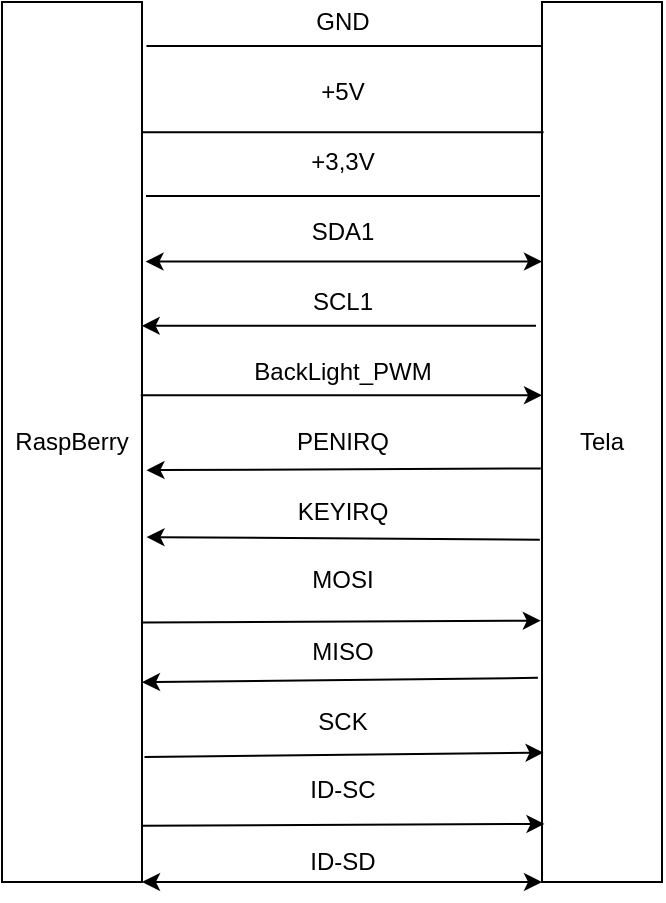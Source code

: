<mxfile version="14.5.1" type="google"><diagram id="hi2-1pyUauURs6KjwQE3" name="Page-1"><mxGraphModel dx="413" dy="214" grid="1" gridSize="10" guides="1" tooltips="1" connect="1" arrows="1" fold="1" page="1" pageScale="1" pageWidth="827" pageHeight="1169" math="0" shadow="0"><root><mxCell id="0"/><mxCell id="1" parent="0"/><mxCell id="zFjzrNssPa5fOGRA6oKf-2" value="RaspBerry" style="rounded=0;whiteSpace=wrap;html=1;direction=north;" vertex="1" parent="1"><mxGeometry x="210" y="10" width="70" height="440" as="geometry"/></mxCell><mxCell id="zFjzrNssPa5fOGRA6oKf-3" value="Tela" style="rounded=0;whiteSpace=wrap;html=1;direction=south;" vertex="1" parent="1"><mxGeometry x="480" y="10" width="60" height="440" as="geometry"/></mxCell><mxCell id="zFjzrNssPa5fOGRA6oKf-37" value="" style="group" vertex="1" connectable="0" parent="1"><mxGeometry x="340" y="10" width="90" height="440" as="geometry"/></mxCell><mxCell id="zFjzrNssPa5fOGRA6oKf-19" value="BackLight_PWM" style="text;html=1;align=center;verticalAlign=middle;resizable=0;points=[];autosize=1;" vertex="1" parent="zFjzrNssPa5fOGRA6oKf-37"><mxGeometry x="-10" y="175.342" width="100" height="20" as="geometry"/></mxCell><mxCell id="zFjzrNssPa5fOGRA6oKf-6" value="GND" style="text;html=1;align=center;verticalAlign=middle;resizable=0;points=[];autosize=1;" vertex="1" parent="zFjzrNssPa5fOGRA6oKf-37"><mxGeometry x="20" width="40" height="20" as="geometry"/></mxCell><mxCell id="zFjzrNssPa5fOGRA6oKf-9" value="+5V" style="text;html=1;align=center;verticalAlign=middle;resizable=0;points=[];autosize=1;" vertex="1" parent="zFjzrNssPa5fOGRA6oKf-37"><mxGeometry x="20" y="34.661" width="40" height="20" as="geometry"/></mxCell><mxCell id="zFjzrNssPa5fOGRA6oKf-11" value="+3,3V" style="text;html=1;align=center;verticalAlign=middle;resizable=0;points=[];autosize=1;" vertex="1" parent="zFjzrNssPa5fOGRA6oKf-37"><mxGeometry x="15" y="70.341" width="50" height="20" as="geometry"/></mxCell><mxCell id="zFjzrNssPa5fOGRA6oKf-15" value="SDA1" style="text;html=1;align=center;verticalAlign=middle;resizable=0;points=[];autosize=1;" vertex="1" parent="zFjzrNssPa5fOGRA6oKf-37"><mxGeometry x="15" y="105.001" width="50" height="20" as="geometry"/></mxCell><mxCell id="zFjzrNssPa5fOGRA6oKf-17" value="SCL1" style="text;html=1;align=center;verticalAlign=middle;resizable=0;points=[];autosize=1;" vertex="1" parent="zFjzrNssPa5fOGRA6oKf-37"><mxGeometry x="15" y="139.662" width="50" height="20" as="geometry"/></mxCell><mxCell id="zFjzrNssPa5fOGRA6oKf-18" value="PENIRQ" style="text;html=1;align=center;verticalAlign=middle;resizable=0;points=[];autosize=1;" vertex="1" parent="zFjzrNssPa5fOGRA6oKf-37"><mxGeometry x="10" y="210.003" width="60" height="20" as="geometry"/></mxCell><mxCell id="zFjzrNssPa5fOGRA6oKf-20" value="KEYIRQ" style="text;html=1;align=center;verticalAlign=middle;resizable=0;points=[];autosize=1;" vertex="1" parent="zFjzrNssPa5fOGRA6oKf-37"><mxGeometry x="10" y="244.664" width="60" height="20" as="geometry"/></mxCell><mxCell id="zFjzrNssPa5fOGRA6oKf-21" value="MOSI" style="text;html=1;align=center;verticalAlign=middle;resizable=0;points=[];autosize=1;" vertex="1" parent="zFjzrNssPa5fOGRA6oKf-37"><mxGeometry x="15" y="279.324" width="50" height="20" as="geometry"/></mxCell><mxCell id="zFjzrNssPa5fOGRA6oKf-22" value="MISO" style="text;html=1;align=center;verticalAlign=middle;resizable=0;points=[];autosize=1;" vertex="1" parent="zFjzrNssPa5fOGRA6oKf-37"><mxGeometry x="15" y="315.004" width="50" height="20" as="geometry"/></mxCell><mxCell id="zFjzrNssPa5fOGRA6oKf-29" value="SCK" style="text;html=1;align=center;verticalAlign=middle;resizable=0;points=[];autosize=1;" vertex="1" parent="zFjzrNssPa5fOGRA6oKf-37"><mxGeometry x="20" y="349.665" width="40" height="20" as="geometry"/></mxCell><mxCell id="zFjzrNssPa5fOGRA6oKf-30" value="ID-SC" style="text;html=1;align=center;verticalAlign=middle;resizable=0;points=[];autosize=1;" vertex="1" parent="zFjzrNssPa5fOGRA6oKf-37"><mxGeometry x="15" y="384.326" width="50" height="20" as="geometry"/></mxCell><mxCell id="zFjzrNssPa5fOGRA6oKf-31" value="ID-SD" style="text;html=1;align=center;verticalAlign=middle;resizable=0;points=[];autosize=1;" vertex="1" parent="zFjzrNssPa5fOGRA6oKf-37"><mxGeometry x="15" y="419.611" width="50" height="20" as="geometry"/></mxCell><mxCell id="zFjzrNssPa5fOGRA6oKf-86" value="" style="endArrow=none;html=1;exitX=0.95;exitY=1.032;exitDx=0;exitDy=0;exitPerimeter=0;entryX=0.05;entryY=1;entryDx=0;entryDy=0;entryPerimeter=0;" edge="1" parent="1" source="zFjzrNssPa5fOGRA6oKf-2" target="zFjzrNssPa5fOGRA6oKf-3"><mxGeometry width="50" height="50" relative="1" as="geometry"><mxPoint x="380" y="140" as="sourcePoint"/><mxPoint x="430" y="90" as="targetPoint"/></mxGeometry></mxCell><mxCell id="zFjzrNssPa5fOGRA6oKf-89" value="" style="endArrow=none;html=1;exitX=0.852;exitY=0.998;exitDx=0;exitDy=0;exitPerimeter=0;entryX=0.148;entryY=0.987;entryDx=0;entryDy=0;entryPerimeter=0;" edge="1" parent="1" source="zFjzrNssPa5fOGRA6oKf-2" target="zFjzrNssPa5fOGRA6oKf-3"><mxGeometry width="50" height="50" relative="1" as="geometry"><mxPoint x="292.24" y="42.0" as="sourcePoint"/><mxPoint x="470" y="42" as="targetPoint"/></mxGeometry></mxCell><mxCell id="zFjzrNssPa5fOGRA6oKf-90" value="" style="endArrow=none;html=1;" edge="1" parent="1"><mxGeometry width="50" height="50" relative="1" as="geometry"><mxPoint x="282" y="107" as="sourcePoint"/><mxPoint x="479" y="107" as="targetPoint"/></mxGeometry></mxCell><mxCell id="zFjzrNssPa5fOGRA6oKf-91" value="" style="endArrow=classic;startArrow=classic;html=1;entryX=0.295;entryY=1;entryDx=0;entryDy=0;entryPerimeter=0;exitX=0.705;exitY=1.025;exitDx=0;exitDy=0;exitPerimeter=0;" edge="1" parent="1" source="zFjzrNssPa5fOGRA6oKf-2" target="zFjzrNssPa5fOGRA6oKf-3"><mxGeometry width="50" height="50" relative="1" as="geometry"><mxPoint x="380" y="230" as="sourcePoint"/><mxPoint x="430" y="180" as="targetPoint"/></mxGeometry></mxCell><mxCell id="zFjzrNssPa5fOGRA6oKf-92" value="" style="endArrow=classic;html=1;entryX=0.632;entryY=0.998;entryDx=0;entryDy=0;entryPerimeter=0;exitX=0.368;exitY=1.05;exitDx=0;exitDy=0;exitPerimeter=0;" edge="1" parent="1" source="zFjzrNssPa5fOGRA6oKf-3" target="zFjzrNssPa5fOGRA6oKf-2"><mxGeometry width="50" height="50" relative="1" as="geometry"><mxPoint x="430" y="180" as="sourcePoint"/><mxPoint x="380" y="230" as="targetPoint"/></mxGeometry></mxCell><mxCell id="zFjzrNssPa5fOGRA6oKf-93" value="" style="endArrow=classic;html=1;exitX=0.553;exitY=0.991;exitDx=0;exitDy=0;exitPerimeter=0;entryX=0.447;entryY=1;entryDx=0;entryDy=0;entryPerimeter=0;" edge="1" parent="1" source="zFjzrNssPa5fOGRA6oKf-2" target="zFjzrNssPa5fOGRA6oKf-3"><mxGeometry width="50" height="50" relative="1" as="geometry"><mxPoint x="380" y="280" as="sourcePoint"/><mxPoint x="430" y="230" as="targetPoint"/></mxGeometry></mxCell><mxCell id="zFjzrNssPa5fOGRA6oKf-94" value="" style="endArrow=classic;html=1;entryX=0.468;entryY=1.032;entryDx=0;entryDy=0;entryPerimeter=0;exitX=0.53;exitY=1.01;exitDx=0;exitDy=0;exitPerimeter=0;" edge="1" parent="1" source="zFjzrNssPa5fOGRA6oKf-3" target="zFjzrNssPa5fOGRA6oKf-2"><mxGeometry width="50" height="50" relative="1" as="geometry"><mxPoint x="430" y="230" as="sourcePoint"/><mxPoint x="380" y="280" as="targetPoint"/></mxGeometry></mxCell><mxCell id="zFjzrNssPa5fOGRA6oKf-95" value="" style="endArrow=classic;html=1;entryX=0.392;entryY=1.032;entryDx=0;entryDy=0;entryPerimeter=0;exitX=0.611;exitY=1.018;exitDx=0;exitDy=0;exitPerimeter=0;" edge="1" parent="1" source="zFjzrNssPa5fOGRA6oKf-3" target="zFjzrNssPa5fOGRA6oKf-2"><mxGeometry width="50" height="50" relative="1" as="geometry"><mxPoint x="430" y="230" as="sourcePoint"/><mxPoint x="310" y="279" as="targetPoint"/></mxGeometry></mxCell><mxCell id="zFjzrNssPa5fOGRA6oKf-96" value="" style="endArrow=classic;html=1;exitX=0.295;exitY=1;exitDx=0;exitDy=0;exitPerimeter=0;entryX=0.703;entryY=1.01;entryDx=0;entryDy=0;entryPerimeter=0;" edge="1" parent="1" source="zFjzrNssPa5fOGRA6oKf-2" target="zFjzrNssPa5fOGRA6oKf-3"><mxGeometry width="50" height="50" relative="1" as="geometry"><mxPoint x="410" y="370" as="sourcePoint"/><mxPoint x="460" y="320" as="targetPoint"/></mxGeometry></mxCell><mxCell id="zFjzrNssPa5fOGRA6oKf-98" value="" style="endArrow=classic;html=1;exitX=0.768;exitY=1.034;exitDx=0;exitDy=0;exitPerimeter=0;entryX=0.227;entryY=1;entryDx=0;entryDy=0;entryPerimeter=0;" edge="1" parent="1" source="zFjzrNssPa5fOGRA6oKf-3" target="zFjzrNssPa5fOGRA6oKf-2"><mxGeometry width="50" height="50" relative="1" as="geometry"><mxPoint x="460" y="320" as="sourcePoint"/><mxPoint x="410" y="370" as="targetPoint"/></mxGeometry></mxCell><mxCell id="zFjzrNssPa5fOGRA6oKf-99" value="" style="endArrow=classic;html=1;exitX=0.142;exitY=1.018;exitDx=0;exitDy=0;exitPerimeter=0;entryX=0.853;entryY=0.987;entryDx=0;entryDy=0;entryPerimeter=0;" edge="1" parent="1" source="zFjzrNssPa5fOGRA6oKf-2" target="zFjzrNssPa5fOGRA6oKf-3"><mxGeometry width="50" height="50" relative="1" as="geometry"><mxPoint x="410" y="370" as="sourcePoint"/><mxPoint x="460" y="320" as="targetPoint"/></mxGeometry></mxCell><mxCell id="zFjzrNssPa5fOGRA6oKf-100" value="" style="endArrow=classic;html=1;exitX=0.064;exitY=0.998;exitDx=0;exitDy=0;exitPerimeter=0;entryX=0.934;entryY=0.979;entryDx=0;entryDy=0;entryPerimeter=0;" edge="1" parent="1" source="zFjzrNssPa5fOGRA6oKf-2" target="zFjzrNssPa5fOGRA6oKf-3"><mxGeometry width="50" height="50" relative="1" as="geometry"><mxPoint x="410" y="370" as="sourcePoint"/><mxPoint x="460" y="320" as="targetPoint"/></mxGeometry></mxCell><mxCell id="zFjzrNssPa5fOGRA6oKf-101" value="" style="endArrow=classic;startArrow=classic;html=1;exitX=0;exitY=1;exitDx=0;exitDy=0;entryX=1;entryY=1;entryDx=0;entryDy=0;" edge="1" parent="1" source="zFjzrNssPa5fOGRA6oKf-2" target="zFjzrNssPa5fOGRA6oKf-3"><mxGeometry width="50" height="50" relative="1" as="geometry"><mxPoint x="410" y="460" as="sourcePoint"/><mxPoint x="460" y="410" as="targetPoint"/></mxGeometry></mxCell></root></mxGraphModel></diagram></mxfile>